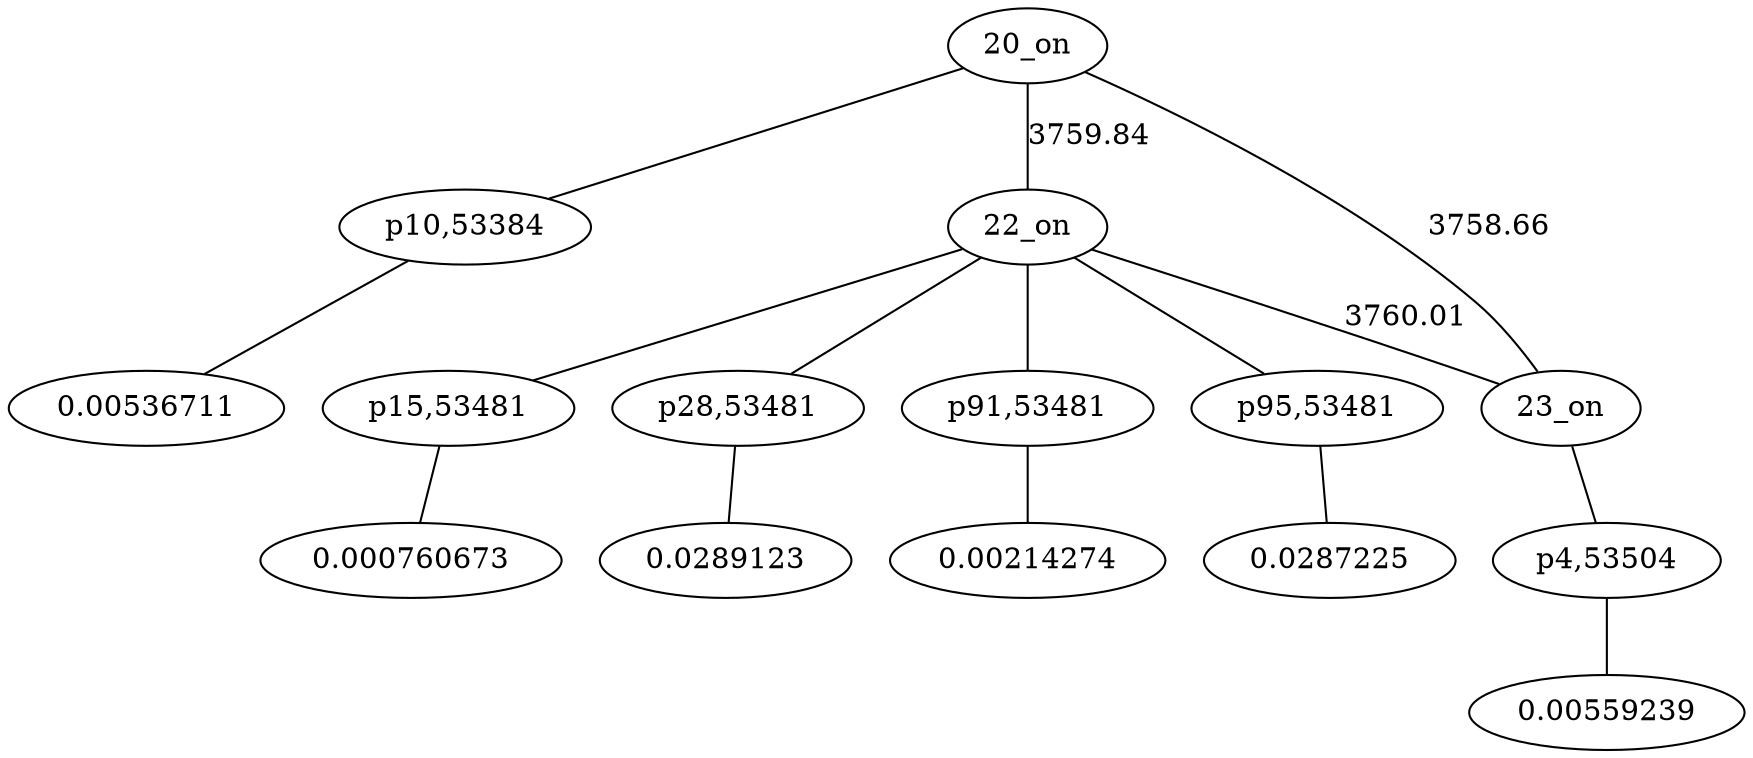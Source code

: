 graph {
	"p4,53504" -- "c0"
	"c0" [ label="0.00559239", pos="15.1359,3.10826!"];
	"p10,53384" -- "c1"
	"c1" [ label="0.00536711", pos="22.1834,8.1274!"];
	"p15,53481" -- "c2"
	"c2" [ label="0.000760673", pos="18.8508,7.75953!"];
	"p28,53481" -- "c7"
	"c7" [ label="0.0289123", pos="16.2789,8.81713!"];
	"p91,53481" -- "c11"
	"c11" [ label="0.00214274", pos="9.84893,7.90537!"];
	"p95,53481" -- "c15"
	"c15" [ label="0.0287225", pos="15.1722,8.6086!"];
	"20_on" -- "22_on" [label="3759.84"]
	"20_on" -- "23_on" [label="3758.66"]
	"22_on" -- "23_on" [label="3760.01"]
	"20_on" -- "p10,53384"
	"22_on" -- "p15,53481"
	"22_on" -- "p28,53481"
	"22_on" -- "p91,53481"
	"22_on" -- "p95,53481"
	"23_on" -- "p4,53504"
}
